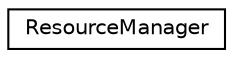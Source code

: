 digraph "Graphical Class Hierarchy"
{
  edge [fontname="Helvetica",fontsize="10",labelfontname="Helvetica",labelfontsize="10"];
  node [fontname="Helvetica",fontsize="10",shape=record];
  rankdir="LR";
  Node0 [label="ResourceManager",height=0.2,width=0.4,color="black", fillcolor="white", style="filled",URL="$classResourceManager.html"];
}

